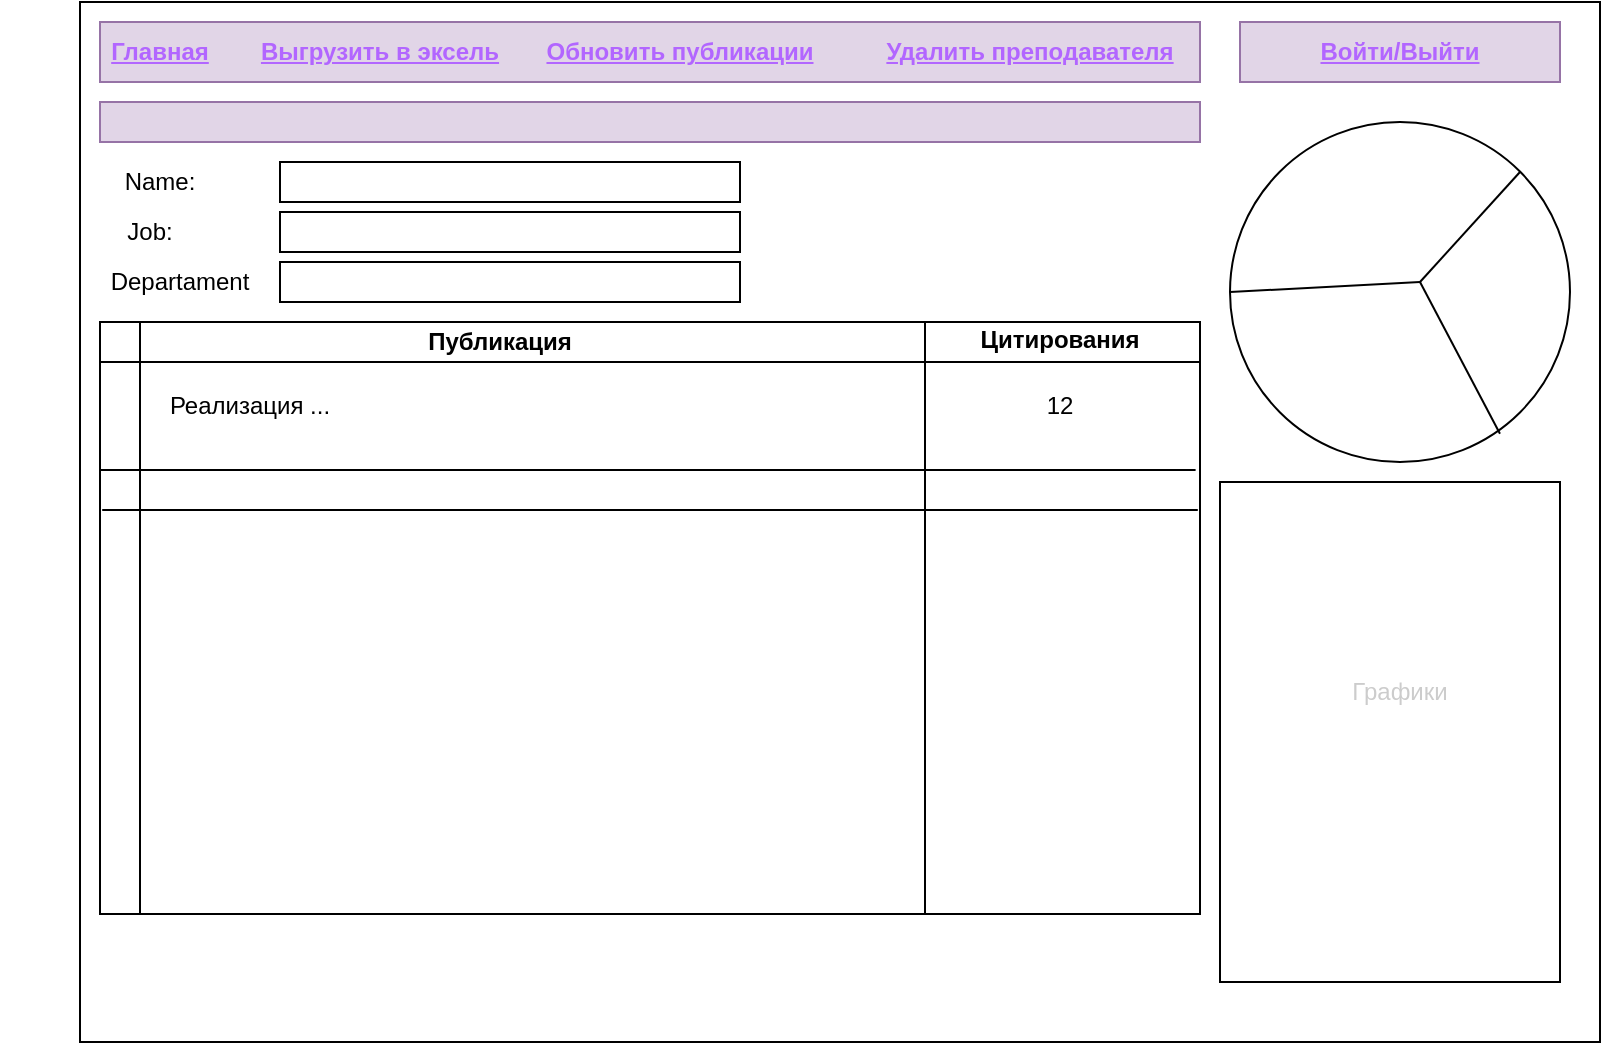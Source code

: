 <mxfile version="24.7.7">
  <diagram name="Страница — 1" id="iRQsSmjus7o22n4kABL9">
    <mxGraphModel dx="1050" dy="567" grid="1" gridSize="10" guides="1" tooltips="1" connect="1" arrows="1" fold="1" page="1" pageScale="1" pageWidth="827" pageHeight="1169" math="0" shadow="0">
      <root>
        <mxCell id="0" />
        <mxCell id="1" parent="0" />
        <mxCell id="Nt161GRDamPHUUsqxymC-1" value="" style="rounded=0;whiteSpace=wrap;html=1;" parent="1" vertex="1">
          <mxGeometry x="40" y="40" width="760" height="520" as="geometry" />
        </mxCell>
        <mxCell id="Nt161GRDamPHUUsqxymC-2" value="" style="rounded=0;whiteSpace=wrap;html=1;fillColor=#e1d5e7;strokeColor=#9673a6;" parent="1" vertex="1">
          <mxGeometry x="50" y="50" width="550" height="30" as="geometry" />
        </mxCell>
        <mxCell id="Nt161GRDamPHUUsqxymC-3" value="Войти/Выйти" style="rounded=0;whiteSpace=wrap;html=1;fillColor=#e1d5e7;strokeColor=#9673a6;fontColor=#B266FF;fontStyle=5" parent="1" vertex="1">
          <mxGeometry x="620" y="50" width="160" height="30" as="geometry" />
        </mxCell>
        <mxCell id="Nt161GRDamPHUUsqxymC-4" value="Главная" style="text;html=1;align=center;verticalAlign=middle;whiteSpace=wrap;rounded=0;fontColor=#B266FF;fontStyle=5" parent="1" vertex="1">
          <mxGeometry x="50" y="50" width="60" height="30" as="geometry" />
        </mxCell>
        <mxCell id="Nt161GRDamPHUUsqxymC-6" value="" style="shape=internalStorage;whiteSpace=wrap;html=1;backgroundOutline=1;" parent="1" vertex="1">
          <mxGeometry x="50" y="200" width="550" height="296" as="geometry" />
        </mxCell>
        <mxCell id="Nt161GRDamPHUUsqxymC-7" value="" style="endArrow=none;html=1;rounded=0;exitX=-0.001;exitY=0.165;exitDx=0;exitDy=0;exitPerimeter=0;entryX=0.995;entryY=0.165;entryDx=0;entryDy=0;entryPerimeter=0;" parent="1" edge="1">
          <mxGeometry width="50" height="50" relative="1" as="geometry">
            <mxPoint x="50.0" y="274.0" as="sourcePoint" />
            <mxPoint x="597.8" y="274.0" as="targetPoint" />
            <Array as="points">
              <mxPoint x="320" y="274" />
            </Array>
          </mxGeometry>
        </mxCell>
        <mxCell id="Nt161GRDamPHUUsqxymC-8" value="" style="endArrow=none;html=1;rounded=0;exitX=-0.001;exitY=0.165;exitDx=0;exitDy=0;exitPerimeter=0;entryX=0.995;entryY=0.165;entryDx=0;entryDy=0;entryPerimeter=0;" parent="1" edge="1">
          <mxGeometry width="50" height="50" relative="1" as="geometry">
            <mxPoint x="51.1" y="294.0" as="sourcePoint" />
            <mxPoint x="598.9" y="294.0" as="targetPoint" />
            <Array as="points">
              <mxPoint x="321.1" y="294" />
            </Array>
          </mxGeometry>
        </mxCell>
        <mxCell id="Nt161GRDamPHUUsqxymC-9" style="edgeStyle=orthogonalEdgeStyle;rounded=0;orthogonalLoop=1;jettySize=auto;html=1;exitX=0.5;exitY=1;exitDx=0;exitDy=0;" parent="1" source="Nt161GRDamPHUUsqxymC-6" target="Nt161GRDamPHUUsqxymC-6" edge="1">
          <mxGeometry relative="1" as="geometry" />
        </mxCell>
        <mxCell id="Nt161GRDamPHUUsqxymC-14" value="" style="endArrow=none;html=1;rounded=0;entryX=0.75;entryY=0;entryDx=0;entryDy=0;exitX=0.75;exitY=1;exitDx=0;exitDy=0;" parent="1" source="Nt161GRDamPHUUsqxymC-6" target="Nt161GRDamPHUUsqxymC-6" edge="1">
          <mxGeometry width="50" height="50" relative="1" as="geometry">
            <mxPoint x="198" y="394" as="sourcePoint" />
            <mxPoint x="198" y="244" as="targetPoint" />
          </mxGeometry>
        </mxCell>
        <mxCell id="Nt161GRDamPHUUsqxymC-15" value="Публикация" style="text;html=1;align=center;verticalAlign=middle;whiteSpace=wrap;rounded=0;fontStyle=1" parent="1" vertex="1">
          <mxGeometry x="220" y="195" width="60" height="30" as="geometry" />
        </mxCell>
        <mxCell id="Nt161GRDamPHUUsqxymC-17" value="Цитирования" style="text;html=1;align=center;verticalAlign=middle;whiteSpace=wrap;rounded=0;fontStyle=1" parent="1" vertex="1">
          <mxGeometry x="500" y="194" width="60" height="30" as="geometry" />
        </mxCell>
        <mxCell id="Nt161GRDamPHUUsqxymC-18" value="Реализация ..." style="text;html=1;align=center;verticalAlign=middle;whiteSpace=wrap;rounded=0;fontColor=#000000;fontStyle=0" parent="1" vertex="1">
          <mxGeometry y="234" width="250" height="15" as="geometry" />
        </mxCell>
        <mxCell id="Nt161GRDamPHUUsqxymC-21" value="12" style="text;html=1;align=center;verticalAlign=middle;whiteSpace=wrap;rounded=0;" parent="1" vertex="1">
          <mxGeometry x="500" y="226.5" width="60" height="30" as="geometry" />
        </mxCell>
        <mxCell id="Nt161GRDamPHUUsqxymC-22" value="" style="ellipse;whiteSpace=wrap;html=1;" parent="1" vertex="1">
          <mxGeometry x="615" y="100" width="170" height="170" as="geometry" />
        </mxCell>
        <mxCell id="Nt161GRDamPHUUsqxymC-23" value="" style="endArrow=none;html=1;rounded=0;entryX=1;entryY=0;entryDx=0;entryDy=0;" parent="1" target="Nt161GRDamPHUUsqxymC-22" edge="1">
          <mxGeometry width="50" height="50" relative="1" as="geometry">
            <mxPoint x="710" y="180" as="sourcePoint" />
            <mxPoint x="730" y="160" as="targetPoint" />
          </mxGeometry>
        </mxCell>
        <mxCell id="Nt161GRDamPHUUsqxymC-24" value="" style="endArrow=none;html=1;rounded=0;exitX=0.794;exitY=0.917;exitDx=0;exitDy=0;exitPerimeter=0;" parent="1" source="Nt161GRDamPHUUsqxymC-22" edge="1">
          <mxGeometry width="50" height="50" relative="1" as="geometry">
            <mxPoint x="690" y="250" as="sourcePoint" />
            <mxPoint x="710" y="180" as="targetPoint" />
          </mxGeometry>
        </mxCell>
        <mxCell id="Nt161GRDamPHUUsqxymC-25" value="" style="endArrow=none;html=1;rounded=0;exitX=0;exitY=0.5;exitDx=0;exitDy=0;" parent="1" source="Nt161GRDamPHUUsqxymC-22" edge="1">
          <mxGeometry width="50" height="50" relative="1" as="geometry">
            <mxPoint x="650" y="370" as="sourcePoint" />
            <mxPoint x="710" y="180" as="targetPoint" />
          </mxGeometry>
        </mxCell>
        <mxCell id="Nt161GRDamPHUUsqxymC-26" value="Удалить преподавателя" style="text;html=1;align=center;verticalAlign=middle;whiteSpace=wrap;rounded=0;fontStyle=5;fontColor=#B266FF;" parent="1" vertex="1">
          <mxGeometry x="400" y="50" width="230" height="30" as="geometry" />
        </mxCell>
        <mxCell id="Nt161GRDamPHUUsqxymC-45" value="" style="rounded=0;whiteSpace=wrap;html=1;fillColor=#e1d5e7;strokeColor=#9673a6;" parent="1" vertex="1">
          <mxGeometry x="50" y="90" width="550" height="20" as="geometry" />
        </mxCell>
        <mxCell id="Nt161GRDamPHUUsqxymC-46" value="Выгрузить в эксель" style="text;html=1;align=center;verticalAlign=middle;whiteSpace=wrap;rounded=0;fontStyle=5;fontColor=#B266FF;" parent="1" vertex="1">
          <mxGeometry x="60" y="50" width="260" height="30" as="geometry" />
        </mxCell>
        <mxCell id="Nt161GRDamPHUUsqxymC-47" value="" style="rounded=0;whiteSpace=wrap;html=1;" parent="1" vertex="1">
          <mxGeometry x="610" y="280" width="170" height="250" as="geometry" />
        </mxCell>
        <mxCell id="Nt161GRDamPHUUsqxymC-49" value="Графики" style="text;html=1;align=center;verticalAlign=middle;whiteSpace=wrap;rounded=0;fontColor=#CCCCCC;" parent="1" vertex="1">
          <mxGeometry x="670" y="370" width="60" height="30" as="geometry" />
        </mxCell>
        <mxCell id="wjDFELc_HmPzBv-rfpMu-1" value="Обновить публикации" style="text;html=1;align=center;verticalAlign=middle;whiteSpace=wrap;rounded=0;fontStyle=5;fontColor=#B266FF;" vertex="1" parent="1">
          <mxGeometry x="210" y="50" width="260" height="30" as="geometry" />
        </mxCell>
        <mxCell id="wjDFELc_HmPzBv-rfpMu-2" value="Name:" style="text;html=1;align=center;verticalAlign=middle;whiteSpace=wrap;rounded=0;" vertex="1" parent="1">
          <mxGeometry x="50" y="115" width="60" height="30" as="geometry" />
        </mxCell>
        <mxCell id="wjDFELc_HmPzBv-rfpMu-3" value="Job:" style="text;html=1;align=center;verticalAlign=middle;whiteSpace=wrap;rounded=0;" vertex="1" parent="1">
          <mxGeometry x="50" y="140" width="50" height="30" as="geometry" />
        </mxCell>
        <mxCell id="wjDFELc_HmPzBv-rfpMu-5" value="Departament" style="text;html=1;align=center;verticalAlign=middle;whiteSpace=wrap;rounded=0;" vertex="1" parent="1">
          <mxGeometry x="60" y="165" width="60" height="30" as="geometry" />
        </mxCell>
        <mxCell id="wjDFELc_HmPzBv-rfpMu-6" value="" style="rounded=0;whiteSpace=wrap;html=1;" vertex="1" parent="1">
          <mxGeometry x="140" y="120" width="230" height="20" as="geometry" />
        </mxCell>
        <mxCell id="wjDFELc_HmPzBv-rfpMu-7" style="edgeStyle=orthogonalEdgeStyle;rounded=0;orthogonalLoop=1;jettySize=auto;html=1;exitX=0.5;exitY=1;exitDx=0;exitDy=0;" edge="1" parent="1" source="wjDFELc_HmPzBv-rfpMu-5" target="wjDFELc_HmPzBv-rfpMu-5">
          <mxGeometry relative="1" as="geometry" />
        </mxCell>
        <mxCell id="wjDFELc_HmPzBv-rfpMu-8" value="" style="rounded=0;whiteSpace=wrap;html=1;" vertex="1" parent="1">
          <mxGeometry x="140" y="145" width="230" height="20" as="geometry" />
        </mxCell>
        <mxCell id="wjDFELc_HmPzBv-rfpMu-9" value="" style="rounded=0;whiteSpace=wrap;html=1;" vertex="1" parent="1">
          <mxGeometry x="140" y="170" width="230" height="20" as="geometry" />
        </mxCell>
      </root>
    </mxGraphModel>
  </diagram>
</mxfile>
